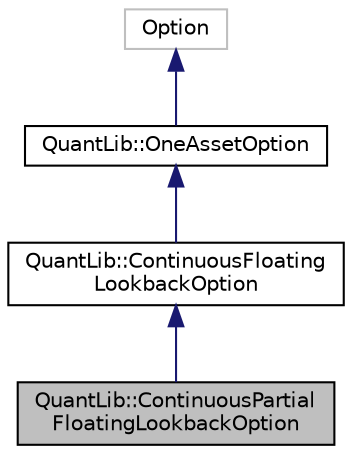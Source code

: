 digraph "QuantLib::ContinuousPartialFloatingLookbackOption"
{
  edge [fontname="Helvetica",fontsize="10",labelfontname="Helvetica",labelfontsize="10"];
  node [fontname="Helvetica",fontsize="10",shape=record];
  Node1 [label="QuantLib::ContinuousPartial\lFloatingLookbackOption",height=0.2,width=0.4,color="black", fillcolor="grey75", style="filled", fontcolor="black"];
  Node2 -> Node1 [dir="back",color="midnightblue",fontsize="10",style="solid"];
  Node2 [label="QuantLib::ContinuousFloating\lLookbackOption",height=0.2,width=0.4,color="black", fillcolor="white", style="filled",URL="$class_quant_lib_1_1_continuous_floating_lookback_option.html",tooltip="Continuous-floating lookback option. "];
  Node3 -> Node2 [dir="back",color="midnightblue",fontsize="10",style="solid"];
  Node3 [label="QuantLib::OneAssetOption",height=0.2,width=0.4,color="black", fillcolor="white", style="filled",URL="$class_quant_lib_1_1_one_asset_option.html",tooltip="Base class for options on a single asset. "];
  Node4 -> Node3 [dir="back",color="midnightblue",fontsize="10",style="solid"];
  Node4 [label="Option",height=0.2,width=0.4,color="grey75", fillcolor="white", style="filled"];
}
